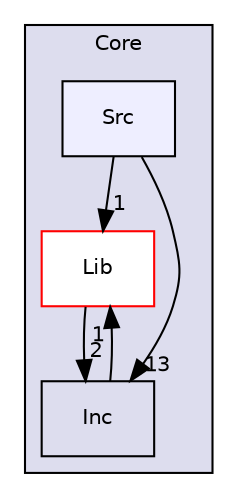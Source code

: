 digraph "Core/Src" {
  compound=true
  node [ fontsize="10", fontname="Helvetica"];
  edge [ labelfontsize="10", labelfontname="Helvetica"];
  subgraph clusterdir_c6310732a22f63c0c2fc5595561e68f1 {
    graph [ bgcolor="#ddddee", pencolor="black", label="Core" fontname="Helvetica", fontsize="10", URL="dir_c6310732a22f63c0c2fc5595561e68f1.html"]
  dir_76661cdef7ea13abcd4b310fe69c6298 [shape=box label="Lib" fillcolor="white" style="filled" color="red" URL="dir_76661cdef7ea13abcd4b310fe69c6298.html"];
  dir_e2489e887f17afa3cbc07a4ec152cdd2 [shape=box label="Inc" URL="dir_e2489e887f17afa3cbc07a4ec152cdd2.html"];
  dir_b596f468b52957496e4f78b80e029268 [shape=box, label="Src", style="filled", fillcolor="#eeeeff", pencolor="black", URL="dir_b596f468b52957496e4f78b80e029268.html"];
  }
  dir_e2489e887f17afa3cbc07a4ec152cdd2->dir_76661cdef7ea13abcd4b310fe69c6298 [headlabel="1", labeldistance=1.5 headhref="dir_000001_000002.html"];
  dir_b596f468b52957496e4f78b80e029268->dir_76661cdef7ea13abcd4b310fe69c6298 [headlabel="1", labeldistance=1.5 headhref="dir_000008_000002.html"];
  dir_b596f468b52957496e4f78b80e029268->dir_e2489e887f17afa3cbc07a4ec152cdd2 [headlabel="13", labeldistance=1.5 headhref="dir_000008_000001.html"];
  dir_76661cdef7ea13abcd4b310fe69c6298->dir_e2489e887f17afa3cbc07a4ec152cdd2 [headlabel="2", labeldistance=1.5 headhref="dir_000002_000001.html"];
}
